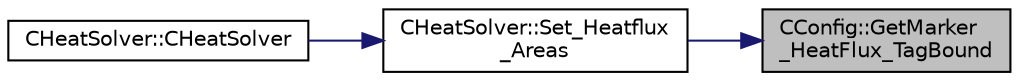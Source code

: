 digraph "CConfig::GetMarker_HeatFlux_TagBound"
{
 // LATEX_PDF_SIZE
  edge [fontname="Helvetica",fontsize="10",labelfontname="Helvetica",labelfontsize="10"];
  node [fontname="Helvetica",fontsize="10",shape=record];
  rankdir="RL";
  Node1 [label="CConfig::GetMarker\l_HeatFlux_TagBound",height=0.2,width=0.4,color="black", fillcolor="grey75", style="filled", fontcolor="black",tooltip="Get the name of the surface defined in the geometry file."];
  Node1 -> Node2 [dir="back",color="midnightblue",fontsize="10",style="solid",fontname="Helvetica"];
  Node2 [label="CHeatSolver::Set_Heatflux\l_Areas",height=0.2,width=0.4,color="black", fillcolor="white", style="filled",URL="$classCHeatSolver.html#a97d200f7a57cac1ab541b08461b214aa",tooltip="A virtual member."];
  Node2 -> Node3 [dir="back",color="midnightblue",fontsize="10",style="solid",fontname="Helvetica"];
  Node3 [label="CHeatSolver::CHeatSolver",height=0.2,width=0.4,color="black", fillcolor="white", style="filled",URL="$classCHeatSolver.html#a89c9ece2b98a950e53f4ee9482968186",tooltip="Constructor of the class."];
}

